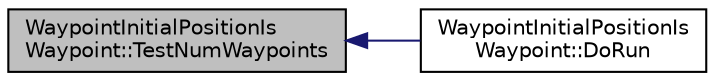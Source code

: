 digraph "WaypointInitialPositionIsWaypoint::TestNumWaypoints"
{
  edge [fontname="Helvetica",fontsize="10",labelfontname="Helvetica",labelfontsize="10"];
  node [fontname="Helvetica",fontsize="10",shape=record];
  rankdir="LR";
  Node1 [label="WaypointInitialPositionIs\lWaypoint::TestNumWaypoints",height=0.2,width=0.4,color="black", fillcolor="grey75", style="filled", fontcolor="black"];
  Node1 -> Node2 [dir="back",color="midnightblue",fontsize="10",style="solid"];
  Node2 [label="WaypointInitialPositionIs\lWaypoint::DoRun",height=0.2,width=0.4,color="black", fillcolor="white", style="filled",URL="$db/d51/classWaypointInitialPositionIsWaypoint.html#a277c97216e4f4c2c7cfffc2bace527e2",tooltip="Implementation to actually run this TestCase. "];
}
